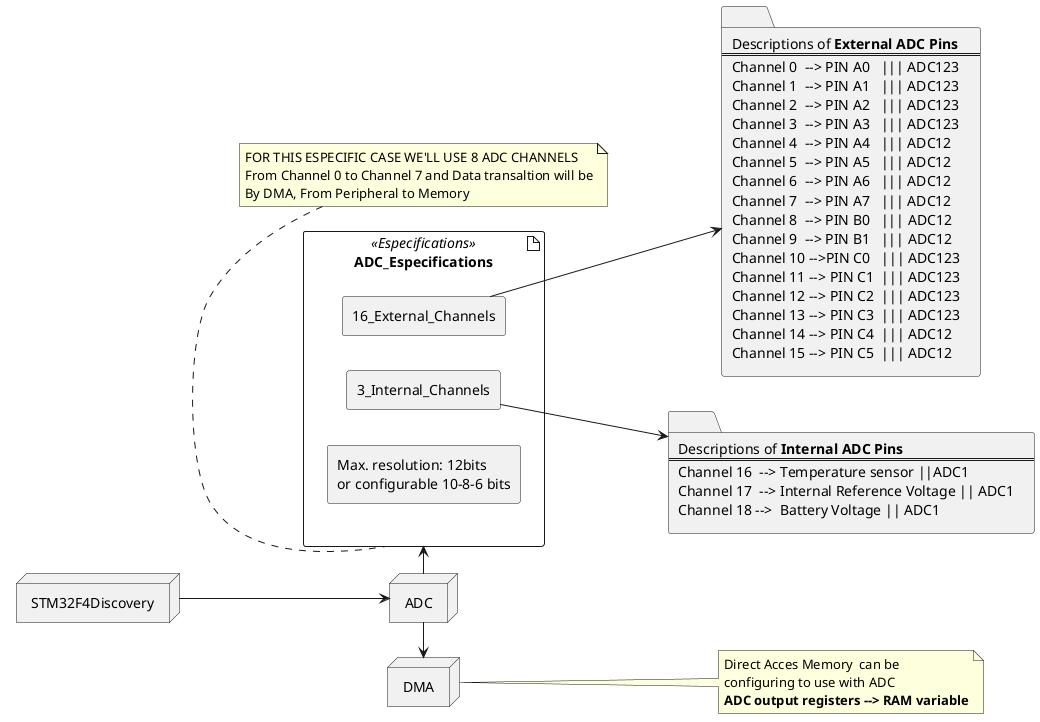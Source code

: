  * @startuml
 * node STM32F4Discovery
 * node ADC
 * node DMA
 * artifact "ADC_Especifications" <<Especifications>>  {
 * top to bottom direction
 * rectangle "16_External_Channels"
 * rectangle "3_Internal_Channels"
 * rectangle "Max. resolution: 12bits \nor configurable 10-8-6 bits"
 * }
 * folder ADC_PINS[
 * Descriptions of <b>External ADC Pins
 * ====
 * Channel 0  --> PIN A0   ||| ADC123
 * Channel 1  --> PIN A1   ||| ADC123
 * Channel 2  --> PIN A2   ||| ADC123
 * Channel 3  --> PIN A3   ||| ADC123
 * Channel 4  --> PIN A4   ||| ADC12
 * Channel 5  --> PIN A5   ||| ADC12
 * Channel 6  --> PIN A6   ||| ADC12
 * Channel 7  --> PIN A7   ||| ADC12
 * Channel 8  --> PIN B0   ||| ADC12
 * Channel 9  --> PIN B1   ||| ADC12
 * Channel 10 -->PIN C0   ||| ADC123
 * Channel 11 --> PIN C1  ||| ADC123
 * Channel 12 --> PIN C2  ||| ADC123
 * Channel 13 --> PIN C3  ||| ADC123
 * Channel 14 --> PIN C4  ||| ADC12
 * Channel 15 --> PIN C5  ||| ADC12
 * ]
 *
 * folder ADC_PINS_intr[
 * Descriptions of <b>Internal ADC Pins
 * ====
 * Channel 16  --> Temperature sensor ||ADC1
 * Channel 17  --> Internal Reference Voltage || ADC1
 * Channel 18 -->  Battery Voltage || ADC1
 * ]
 * top to bottom direction
 * STM32F4Discovery --> ADC
 * left to right direction
 * ADC -> ADC_Especifications
 * 16_External_Channels --> ADC_PINS
 * 3_Internal_Channels --> ADC_PINS_intr
 * ADC -> DMA
 * note right of DMA
 * 	Direct Acces Memory	can be
 * 	configuring to use with ADC
 * 	<b>ADC output registers --> RAM variable
 * end note
 * note top of ADC_Especifications
 * FOR THIS ESPECIFIC CASE WE'LL USE 8 ADC CHANNELS
 * From Channel 0 to Channel 7 and Data transaltion will be
 * By DMA, From Peripheral to Memory
 * end note
 * @enduml
